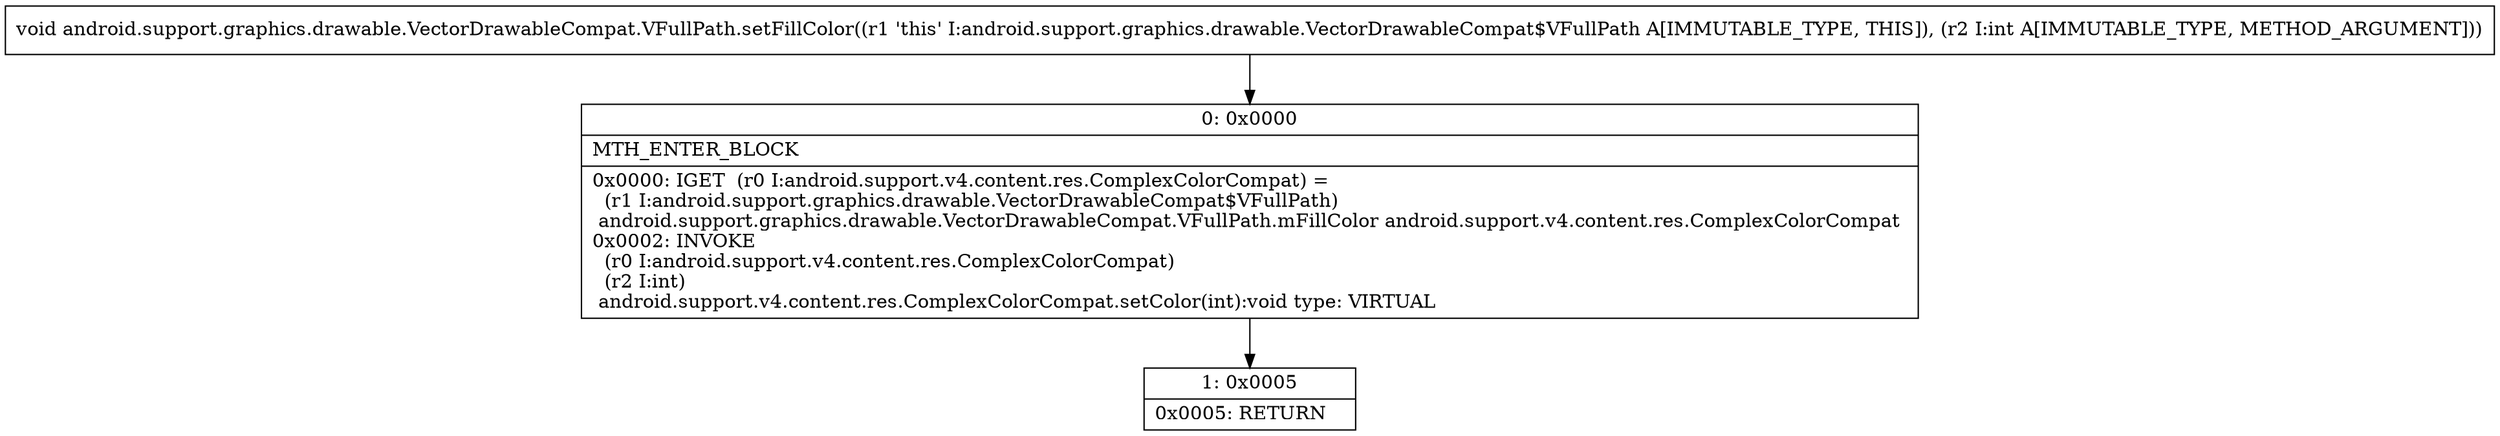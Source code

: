 digraph "CFG forandroid.support.graphics.drawable.VectorDrawableCompat.VFullPath.setFillColor(I)V" {
Node_0 [shape=record,label="{0\:\ 0x0000|MTH_ENTER_BLOCK\l|0x0000: IGET  (r0 I:android.support.v4.content.res.ComplexColorCompat) = \l  (r1 I:android.support.graphics.drawable.VectorDrawableCompat$VFullPath)\l android.support.graphics.drawable.VectorDrawableCompat.VFullPath.mFillColor android.support.v4.content.res.ComplexColorCompat \l0x0002: INVOKE  \l  (r0 I:android.support.v4.content.res.ComplexColorCompat)\l  (r2 I:int)\l android.support.v4.content.res.ComplexColorCompat.setColor(int):void type: VIRTUAL \l}"];
Node_1 [shape=record,label="{1\:\ 0x0005|0x0005: RETURN   \l}"];
MethodNode[shape=record,label="{void android.support.graphics.drawable.VectorDrawableCompat.VFullPath.setFillColor((r1 'this' I:android.support.graphics.drawable.VectorDrawableCompat$VFullPath A[IMMUTABLE_TYPE, THIS]), (r2 I:int A[IMMUTABLE_TYPE, METHOD_ARGUMENT])) }"];
MethodNode -> Node_0;
Node_0 -> Node_1;
}

